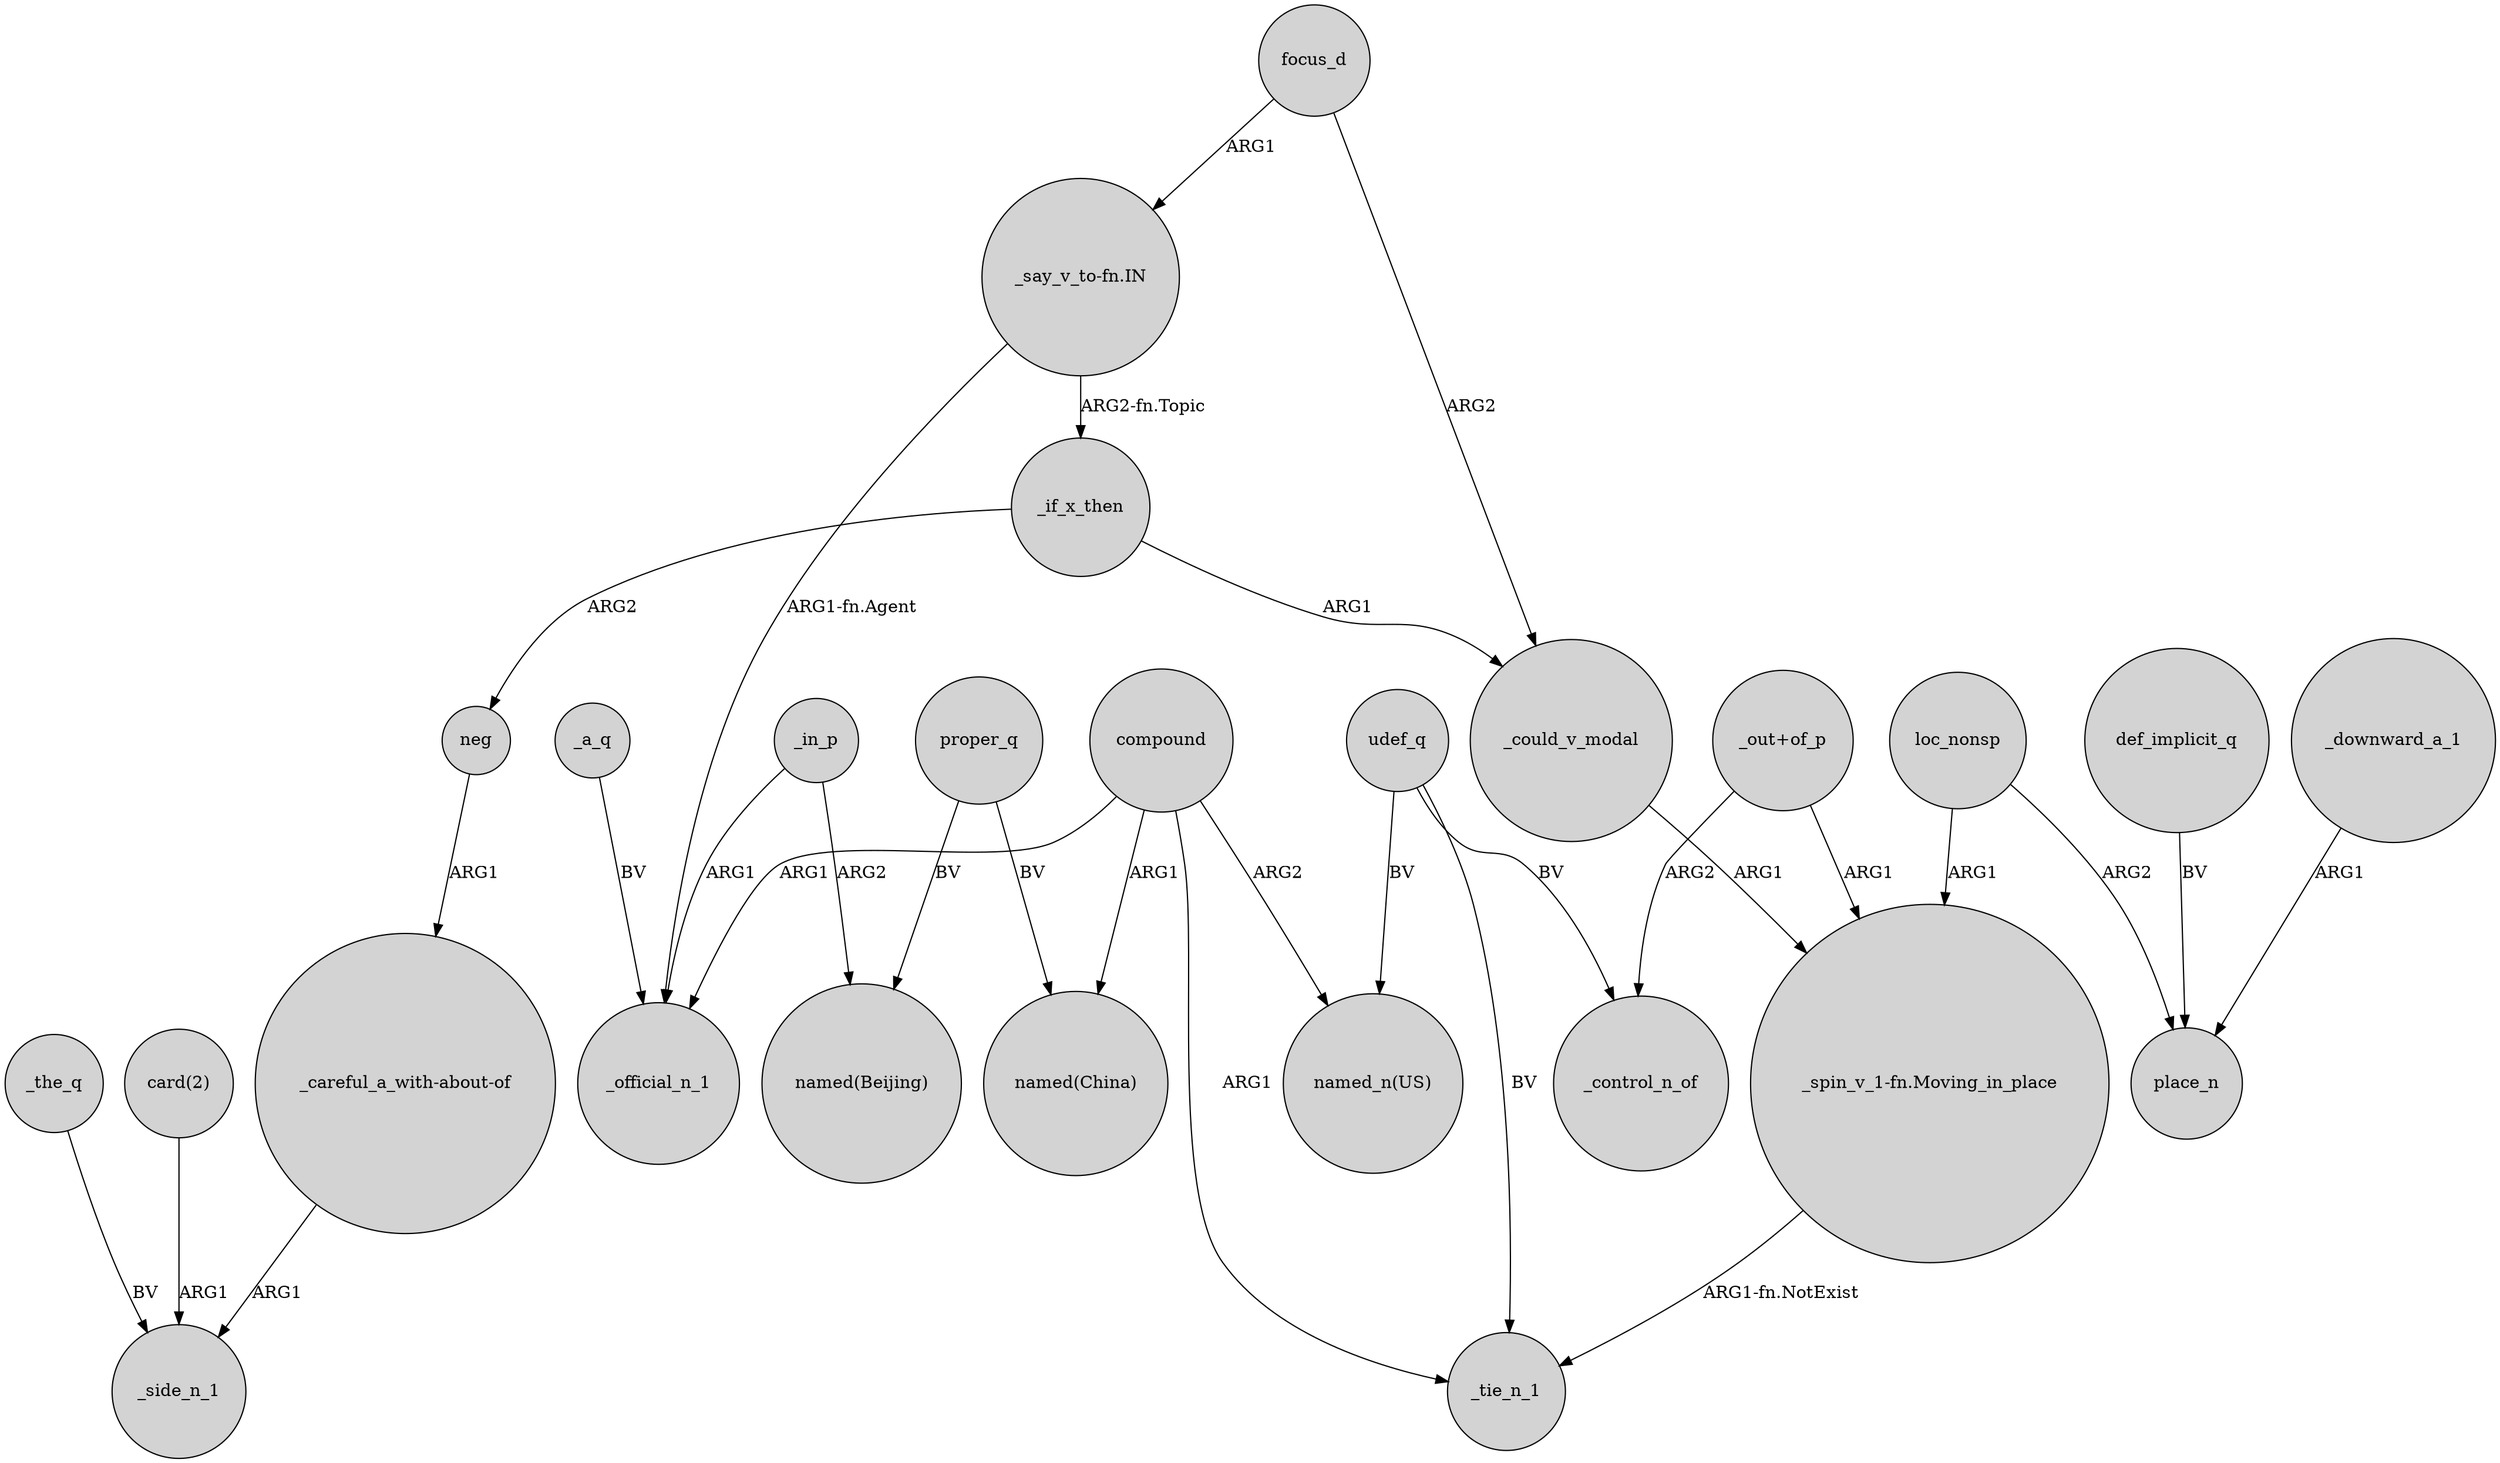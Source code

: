 digraph {
	node [shape=circle style=filled]
	focus_d -> _could_v_modal [label=ARG2]
	"_out+of_p" -> "_spin_v_1-fn.Moving_in_place" [label=ARG1]
	udef_q -> "named_n(US)" [label=BV]
	"_spin_v_1-fn.Moving_in_place" -> _tie_n_1 [label="ARG1-fn.NotExist"]
	"_say_v_to-fn.IN" -> _if_x_then [label="ARG2-fn.Topic"]
	_the_q -> _side_n_1 [label=BV]
	udef_q -> _control_n_of [label=BV]
	"_say_v_to-fn.IN" -> _official_n_1 [label="ARG1-fn.Agent"]
	udef_q -> _tie_n_1 [label=BV]
	compound -> _tie_n_1 [label=ARG1]
	neg -> "_careful_a_with-about-of" [label=ARG1]
	def_implicit_q -> place_n [label=BV]
	_if_x_then -> _could_v_modal [label=ARG1]
	compound -> "named_n(US)" [label=ARG2]
	"_careful_a_with-about-of" -> _side_n_1 [label=ARG1]
	_if_x_then -> neg [label=ARG2]
	_in_p -> _official_n_1 [label=ARG1]
	"card(2)" -> _side_n_1 [label=ARG1]
	_a_q -> _official_n_1 [label=BV]
	_in_p -> "named(Beijing)" [label=ARG2]
	compound -> "named(China)" [label=ARG1]
	_could_v_modal -> "_spin_v_1-fn.Moving_in_place" [label=ARG1]
	proper_q -> "named(China)" [label=BV]
	"_out+of_p" -> _control_n_of [label=ARG2]
	compound -> _official_n_1 [label=ARG1]
	loc_nonsp -> place_n [label=ARG2]
	_downward_a_1 -> place_n [label=ARG1]
	focus_d -> "_say_v_to-fn.IN" [label=ARG1]
	proper_q -> "named(Beijing)" [label=BV]
	loc_nonsp -> "_spin_v_1-fn.Moving_in_place" [label=ARG1]
}
